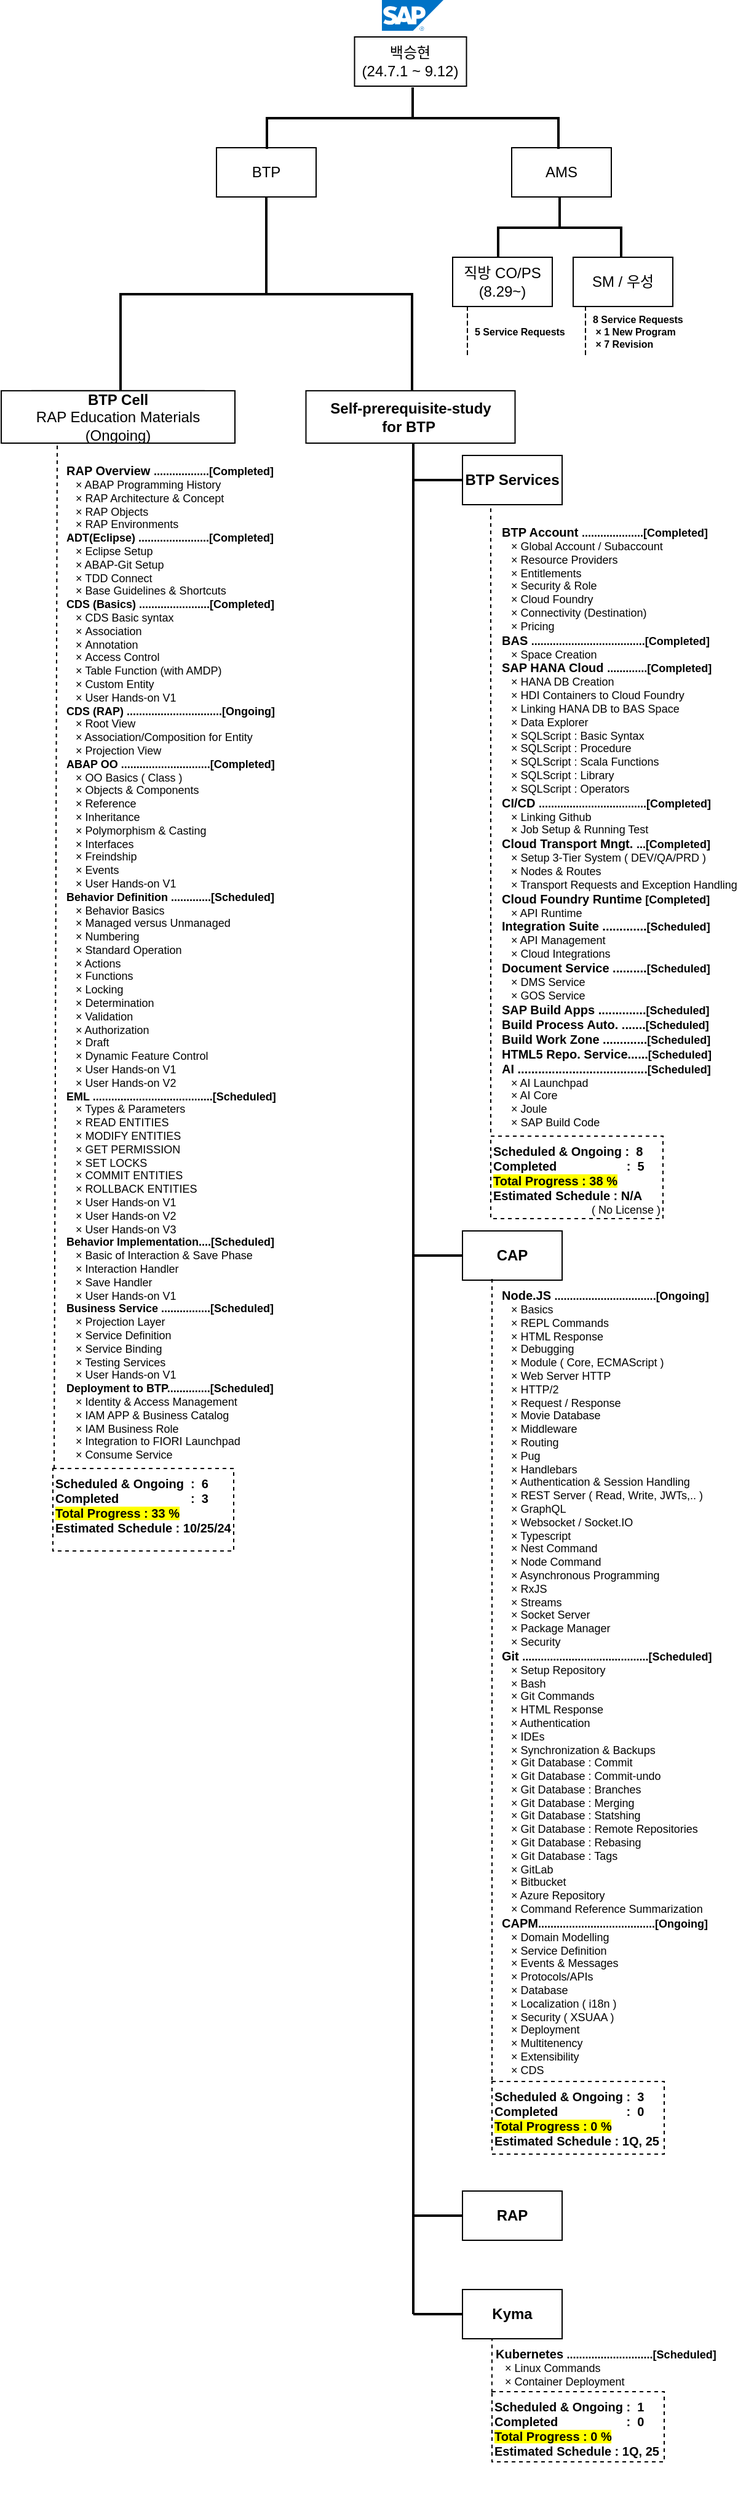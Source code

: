 <mxfile version="24.7.13">
  <diagram name="페이지-1" id="6aw2M1E4y64dNc1100PF">
    <mxGraphModel dx="1195" dy="643" grid="1" gridSize="10" guides="1" tooltips="1" connect="1" arrows="1" fold="1" page="1" pageScale="1" pageWidth="827" pageHeight="1169" math="0" shadow="0">
      <root>
        <mxCell id="0" />
        <mxCell id="1" parent="0" />
        <mxCell id="C9ntUFuA4X-yzAEyJdpu-21" value="백승현&lt;br&gt;(24.7.1 ~ 9.12)" style="html=1;whiteSpace=wrap;" parent="1" vertex="1">
          <mxGeometry x="352.25" y="90" width="91" height="40" as="geometry" />
        </mxCell>
        <mxCell id="C9ntUFuA4X-yzAEyJdpu-23" value="AMS" style="html=1;whiteSpace=wrap;" parent="1" vertex="1">
          <mxGeometry x="480" y="180" width="81" height="40" as="geometry" />
        </mxCell>
        <mxCell id="C9ntUFuA4X-yzAEyJdpu-24" value="BTP" style="html=1;whiteSpace=wrap;" parent="1" vertex="1">
          <mxGeometry x="240" y="180" width="81" height="40" as="geometry" />
        </mxCell>
        <mxCell id="C9ntUFuA4X-yzAEyJdpu-25" value="" style="strokeWidth=2;html=1;shape=mxgraph.flowchart.annotation_2;align=left;labelPosition=right;pointerEvents=1;rotation=90;" parent="1" vertex="1">
          <mxGeometry x="374.5" y="37.5" width="50" height="237" as="geometry" />
        </mxCell>
        <mxCell id="C9ntUFuA4X-yzAEyJdpu-28" value="" style="strokeWidth=2;html=1;shape=mxgraph.flowchart.annotation_2;align=left;labelPosition=right;pointerEvents=1;rotation=90;" parent="1" vertex="1">
          <mxGeometry x="494" y="195" width="50" height="100" as="geometry" />
        </mxCell>
        <mxCell id="C9ntUFuA4X-yzAEyJdpu-29" value="직방 CO/PS&lt;br&gt;(8.29~)" style="html=1;whiteSpace=wrap;" parent="1" vertex="1">
          <mxGeometry x="432" y="269" width="81" height="40" as="geometry" />
        </mxCell>
        <mxCell id="C9ntUFuA4X-yzAEyJdpu-30" value="SM / 우성" style="html=1;whiteSpace=wrap;" parent="1" vertex="1">
          <mxGeometry x="530" y="269" width="81" height="40" as="geometry" />
        </mxCell>
        <mxCell id="C9ntUFuA4X-yzAEyJdpu-40" value="" style="strokeWidth=2;html=1;shape=mxgraph.flowchart.annotation_2;align=left;labelPosition=right;pointerEvents=1;rotation=90;points=[[0,0.5,0,0,0],[0.5,0,0,0,0],[0.5,0.5,0,0,0],[0.5,1,0,0,0],[1,0,0,0,0],[1,1,0,0,0]];" parent="1" vertex="1">
          <mxGeometry x="201.44" y="180.44" width="158.12" height="237" as="geometry" />
        </mxCell>
        <mxCell id="C9ntUFuA4X-yzAEyJdpu-41" value="&lt;b&gt;BTP Cell&lt;/b&gt;&lt;br&gt;RAP Education Materials" style="html=1;whiteSpace=wrap;" parent="1" vertex="1">
          <mxGeometry x="90" y="377.44" width="140" height="40" as="geometry" />
        </mxCell>
        <mxCell id="C9ntUFuA4X-yzAEyJdpu-44" value="5 Service Requests" style="shape=partialRectangle;fillColor=none;align=left;verticalAlign=middle;strokeColor=none;spacingLeft=34;rotatable=0;points=[[0,0.5],[1,0.5]];portConstraint=eastwest;dropTarget=0;fontSize=8;fontStyle=1" parent="1" vertex="1">
          <mxGeometry x="414" y="309" width="90" height="41" as="geometry" />
        </mxCell>
        <mxCell id="C9ntUFuA4X-yzAEyJdpu-45" value="" style="shape=partialRectangle;top=0;left=0;bottom=0;fillColor=none;stokeWidth=1;dashed=1;align=left;verticalAlign=middle;spacingLeft=4;spacingRight=4;overflow=hidden;rotatable=0;points=[];portConstraint=eastwest;part=1;" parent="C9ntUFuA4X-yzAEyJdpu-44" vertex="1" connectable="0">
          <mxGeometry width="30" height="41" as="geometry" />
        </mxCell>
        <mxCell id="C9ntUFuA4X-yzAEyJdpu-46" value="8 Service Requests &#xa; × 1 New Program&#xa; × 7 Revision" style="shape=partialRectangle;fillColor=none;align=left;verticalAlign=middle;strokeColor=none;spacingLeft=34;rotatable=0;points=[[0,0.5],[1,0.5]];portConstraint=eastwest;dropTarget=0;fontSize=8;fontStyle=1" parent="1" vertex="1">
          <mxGeometry x="510" y="309" width="90" height="41" as="geometry" />
        </mxCell>
        <mxCell id="C9ntUFuA4X-yzAEyJdpu-47" value="" style="shape=partialRectangle;top=0;left=0;bottom=0;fillColor=none;stokeWidth=1;dashed=1;align=left;verticalAlign=middle;spacingLeft=4;spacingRight=4;overflow=hidden;rotatable=0;points=[];portConstraint=eastwest;part=1;" parent="C9ntUFuA4X-yzAEyJdpu-46" vertex="1" connectable="0">
          <mxGeometry width="30" height="41" as="geometry" />
        </mxCell>
        <mxCell id="C9ntUFuA4X-yzAEyJdpu-54" value="" style="endArrow=none;dashed=1;html=1;strokeWidth=1;rounded=0;entryX=0.352;entryY=0.096;entryDx=0;entryDy=0;entryPerimeter=0;" parent="1" edge="1">
          <mxGeometry width="50" height="50" relative="1" as="geometry">
            <mxPoint x="108" y="1253.013" as="sourcePoint" />
            <mxPoint x="110.65" y="380.0" as="targetPoint" />
          </mxGeometry>
        </mxCell>
        <mxCell id="C9ntUFuA4X-yzAEyJdpu-55" value="&lt;span style=&quot;font-size: 10px; text-wrap: nowrap;&quot;&gt;&lt;b&gt;RAP Overview&amp;nbsp;&lt;/b&gt;&lt;/span&gt;&lt;span style=&quot;text-wrap: nowrap; background-color: initial;&quot;&gt;&lt;b&gt;..................[Completed&lt;/b&gt;&lt;/span&gt;&lt;span style=&quot;text-wrap: nowrap; background-color: initial;&quot;&gt;&lt;b&gt;]&lt;/b&gt;&lt;/span&gt;&lt;span style=&quot;font-size: 9px; text-wrap: nowrap;&quot;&gt;&lt;b&gt;&amp;nbsp;&lt;/b&gt; &amp;nbsp;&lt;br&gt;&amp;nbsp; &amp;nbsp;× ABAP Programming History&lt;/span&gt;&lt;br style=&quot;padding: 0px; margin: 0px; font-size: 9px; text-wrap: nowrap;&quot;&gt;&lt;span style=&quot;font-size: 9px; text-wrap: nowrap;&quot;&gt;&amp;nbsp; &amp;nbsp;× RAP Architecture &amp;amp; Concept&lt;br&gt;&lt;/span&gt;&lt;div&gt;&lt;span style=&quot;text-wrap: nowrap; background-color: initial;&quot;&gt;&amp;nbsp; &amp;nbsp;×&lt;/span&gt;&lt;span style=&quot;text-wrap: nowrap; background-color: initial;&quot;&gt;&amp;nbsp;RAP Objects&lt;/span&gt;&lt;span style=&quot;font-size: 9px; text-wrap: nowrap;&quot;&gt;&amp;nbsp;&lt;br&gt;&lt;/span&gt;&lt;span style=&quot;text-wrap: nowrap;&quot;&gt;&amp;nbsp; &amp;nbsp;× RAP Environments&lt;/span&gt;&lt;span style=&quot;font-size: 9px; text-wrap: nowrap;&quot;&gt;&amp;nbsp;&lt;br&gt;&lt;b&gt;ADT(Eclipse)&amp;nbsp;&lt;/b&gt;&lt;/span&gt;&lt;span style=&quot;text-wrap: nowrap; background-color: initial;&quot;&gt;&lt;b&gt;.......................[Completed&lt;/b&gt;&lt;/span&gt;&lt;span style=&quot;text-wrap: nowrap; background-color: initial;&quot;&gt;&lt;b&gt;]&lt;/b&gt;&lt;/span&gt;&lt;span style=&quot;font-size: 9px; text-wrap: nowrap;&quot;&gt;&lt;br&gt;&lt;/span&gt;&lt;span style=&quot;text-wrap: nowrap; background-color: initial;&quot;&gt;&amp;nbsp; &amp;nbsp;×&lt;/span&gt;&lt;span style=&quot;text-wrap: nowrap; background-color: initial;&quot;&gt;&amp;nbsp;Eclipse Setup&lt;/span&gt;&lt;span style=&quot;text-wrap: nowrap;&quot;&gt;&lt;br&gt;&lt;/span&gt;&lt;span style=&quot;text-wrap: nowrap;&quot;&gt;&amp;nbsp; &amp;nbsp;× ABAP-Git Setup&lt;br&gt;&lt;/span&gt;&lt;span style=&quot;text-wrap: nowrap; background-color: initial;&quot;&gt;&amp;nbsp; &amp;nbsp;×&lt;/span&gt;&lt;span style=&quot;text-wrap: nowrap; background-color: initial;&quot;&gt;&amp;nbsp;TDD Connect&lt;br&gt;&lt;/span&gt;&lt;span style=&quot;text-wrap: nowrap; background-color: initial;&quot;&gt;&amp;nbsp; &amp;nbsp;×&lt;/span&gt;&lt;span style=&quot;text-wrap: nowrap; background-color: initial;&quot;&gt;&amp;nbsp;Base Guidelines &amp;amp; Shortcuts&lt;/span&gt;&lt;span style=&quot;font-size: 9px; text-wrap: nowrap;&quot;&gt;&lt;br&gt;&lt;/span&gt;&lt;/div&gt;&lt;div&gt;&lt;span style=&quot;text-wrap: nowrap;&quot;&gt;&lt;b&gt;CDS (Basics)&amp;nbsp;&lt;/b&gt;&lt;/span&gt;&lt;span style=&quot;background-color: initial; text-wrap: nowrap;&quot;&gt;&lt;b&gt;.......................[Completed&lt;/b&gt;&lt;/span&gt;&lt;span style=&quot;background-color: initial; text-wrap: nowrap;&quot;&gt;&lt;b&gt;]&lt;/b&gt;&lt;/span&gt;&lt;span style=&quot;text-wrap: nowrap; background-color: initial;&quot;&gt;&lt;br&gt;&lt;/span&gt;&lt;/div&gt;&lt;div&gt;&lt;span style=&quot;text-wrap: nowrap; background-color: initial;&quot;&gt;&amp;nbsp; &amp;nbsp;×&amp;nbsp;&lt;/span&gt;&lt;span style=&quot;background-color: initial; text-wrap: nowrap;&quot;&gt;CDS Basic syntax&lt;/span&gt;&lt;/div&gt;&lt;div&gt;&lt;span style=&quot;text-wrap: nowrap; background-color: initial;&quot;&gt;&amp;nbsp; &amp;nbsp;×&lt;/span&gt;&lt;span style=&quot;text-wrap: nowrap; background-color: initial;&quot;&gt;&amp;nbsp;Association&lt;/span&gt;&lt;span style=&quot;text-wrap: nowrap; background-color: initial;&quot;&gt;&lt;br&gt;&lt;/span&gt;&lt;/div&gt;&lt;div&gt;&lt;span style=&quot;text-wrap: nowrap; background-color: initial;&quot;&gt;&amp;nbsp; &amp;nbsp;×&lt;/span&gt;&lt;span style=&quot;text-wrap: nowrap; background-color: initial;&quot;&gt;&amp;nbsp;Annotation&lt;/span&gt;&lt;span style=&quot;text-wrap: nowrap; background-color: initial;&quot;&gt;&lt;br&gt;&lt;/span&gt;&lt;/div&gt;&lt;div&gt;&lt;span style=&quot;text-wrap: nowrap; background-color: initial;&quot;&gt;&amp;nbsp; &amp;nbsp;×&lt;/span&gt;&lt;span style=&quot;text-wrap: nowrap; background-color: initial;&quot;&gt;&amp;nbsp;Access Control&lt;/span&gt;&lt;span style=&quot;text-wrap: nowrap; background-color: initial;&quot;&gt;&lt;br&gt;&lt;/span&gt;&lt;/div&gt;&lt;div&gt;&lt;span style=&quot;text-wrap: nowrap; background-color: initial;&quot;&gt;&amp;nbsp; &amp;nbsp;×&lt;/span&gt;&lt;span style=&quot;text-wrap: nowrap; background-color: initial;&quot;&gt;&amp;nbsp;Table Function (with AMDP)&lt;/span&gt;&lt;span style=&quot;text-wrap: nowrap; background-color: initial;&quot;&gt;&lt;br&gt;&lt;/span&gt;&lt;/div&gt;&lt;div&gt;&lt;span style=&quot;text-wrap: nowrap; background-color: initial;&quot;&gt;&amp;nbsp; &amp;nbsp;×&lt;/span&gt;&lt;span style=&quot;text-wrap: nowrap; background-color: initial;&quot;&gt;&amp;nbsp;Custom Entity&lt;/span&gt;&lt;span style=&quot;text-wrap: nowrap; background-color: initial;&quot;&gt;&lt;br&gt;&lt;/span&gt;&lt;/div&gt;&lt;div&gt;&lt;span style=&quot;text-wrap: nowrap;&quot;&gt;&amp;nbsp; &amp;nbsp;× User Hands-on V1&lt;/span&gt;&lt;span style=&quot;text-wrap: nowrap; background-color: initial;&quot;&gt;&lt;br&gt;&lt;/span&gt;&lt;/div&gt;&lt;div&gt;&lt;span style=&quot;text-wrap: nowrap;&quot;&gt;&lt;b&gt;CDS (RAP)&amp;nbsp;&lt;/b&gt;&lt;/span&gt;&lt;span style=&quot;background-color: initial; text-wrap: nowrap;&quot;&gt;&lt;b&gt;...............................[Ongoing&lt;/b&gt;&lt;/span&gt;&lt;span style=&quot;background-color: initial; text-wrap: nowrap;&quot;&gt;&lt;b&gt;]&lt;/b&gt;&lt;/span&gt;&lt;span style=&quot;text-wrap: nowrap; background-color: initial;&quot;&gt;&lt;br&gt;&lt;/span&gt;&lt;/div&gt;&lt;div&gt;&lt;span style=&quot;text-wrap: nowrap;&quot;&gt;&amp;nbsp; &amp;nbsp;× Root View&lt;/span&gt;&lt;span style=&quot;text-wrap: nowrap;&quot;&gt;&lt;br&gt;&lt;/span&gt;&lt;/div&gt;&lt;div&gt;&lt;span style=&quot;text-wrap: nowrap;&quot;&gt;&amp;nbsp; &amp;nbsp;× Association/Composition for Entity&lt;/span&gt;&lt;span style=&quot;text-wrap: nowrap;&quot;&gt;&lt;br&gt;&lt;/span&gt;&lt;/div&gt;&lt;div&gt;&lt;span style=&quot;text-wrap: nowrap;&quot;&gt;&amp;nbsp; &amp;nbsp;× Projection View&lt;/span&gt;&lt;/div&gt;&lt;div&gt;&lt;span style=&quot;text-wrap: nowrap;&quot;&gt;&lt;b&gt;ABAP OO&amp;nbsp;&lt;/b&gt;&lt;/span&gt;&lt;span style=&quot;background-color: initial; text-wrap: nowrap;&quot;&gt;&lt;b&gt;.............................[Completed&lt;/b&gt;&lt;/span&gt;&lt;span style=&quot;background-color: initial; text-wrap: nowrap;&quot;&gt;&lt;b&gt;]&lt;/b&gt;&lt;/span&gt;&lt;/div&gt;&lt;div&gt;&lt;span style=&quot;text-wrap: nowrap;&quot;&gt;&amp;nbsp; &amp;nbsp;× OO Basics ( Class )&lt;/span&gt;&lt;/div&gt;&lt;div&gt;&lt;span style=&quot;text-wrap: nowrap;&quot;&gt;&amp;nbsp; &amp;nbsp;× Objects &amp;amp; Components&lt;/span&gt;&lt;span style=&quot;text-wrap: nowrap;&quot;&gt;&lt;br&gt;&lt;/span&gt;&lt;/div&gt;&lt;div&gt;&lt;span style=&quot;text-wrap: nowrap;&quot;&gt;&amp;nbsp; &amp;nbsp;× Reference&lt;/span&gt;&lt;span style=&quot;text-wrap: nowrap;&quot;&gt;&lt;br&gt;&lt;/span&gt;&lt;/div&gt;&lt;div&gt;&lt;span style=&quot;text-wrap: nowrap;&quot;&gt;&amp;nbsp; &amp;nbsp;× Inheritance&lt;/span&gt;&lt;span style=&quot;text-wrap: nowrap;&quot;&gt;&lt;br&gt;&lt;/span&gt;&lt;/div&gt;&lt;div&gt;&lt;span style=&quot;text-wrap: nowrap;&quot;&gt;&amp;nbsp; &amp;nbsp;× Polymorphism &amp;amp; Casting&lt;/span&gt;&lt;span style=&quot;text-wrap: nowrap;&quot;&gt;&lt;br&gt;&lt;/span&gt;&lt;/div&gt;&lt;div&gt;&lt;span style=&quot;text-wrap: nowrap;&quot;&gt;&amp;nbsp; &amp;nbsp;× Interfaces&lt;/span&gt;&lt;span style=&quot;text-wrap: nowrap;&quot;&gt;&lt;br&gt;&lt;/span&gt;&lt;/div&gt;&lt;div&gt;&lt;span style=&quot;text-wrap: nowrap;&quot;&gt;&amp;nbsp; &amp;nbsp;× Freindship&lt;/span&gt;&lt;span style=&quot;text-wrap: nowrap;&quot;&gt;&lt;br&gt;&lt;/span&gt;&lt;/div&gt;&lt;div&gt;&lt;span style=&quot;text-wrap: nowrap;&quot;&gt;&amp;nbsp; &amp;nbsp;× Events&lt;/span&gt;&lt;/div&gt;&lt;div&gt;&lt;span style=&quot;text-wrap: nowrap;&quot;&gt;&amp;nbsp; &amp;nbsp;× User Hands-on V1&lt;/span&gt;&lt;span style=&quot;text-wrap: nowrap;&quot;&gt;&lt;br&gt;&lt;/span&gt;&lt;/div&gt;&lt;div&gt;&lt;span style=&quot;text-wrap: nowrap;&quot;&gt;&lt;b&gt;Behavior Definition .............[&lt;/b&gt;&lt;/span&gt;&lt;b style=&quot;text-wrap: nowrap;&quot;&gt;Scheduled&lt;/b&gt;&lt;span style=&quot;text-wrap: nowrap;&quot;&gt;&lt;b&gt;]&lt;/b&gt;&lt;/span&gt;&lt;/div&gt;&lt;div&gt;&lt;span style=&quot;text-wrap: nowrap;&quot;&gt;&amp;nbsp; &amp;nbsp;× Behavior Basics&amp;nbsp;&lt;/span&gt;&lt;span style=&quot;text-wrap: nowrap;&quot;&gt;&lt;br&gt;&lt;/span&gt;&lt;/div&gt;&lt;div&gt;&lt;span style=&quot;text-wrap: nowrap;&quot;&gt;&amp;nbsp; &amp;nbsp;× Managed versus Unmanaged&lt;/span&gt;&lt;span style=&quot;text-wrap: nowrap;&quot;&gt;&lt;br&gt;&lt;/span&gt;&lt;/div&gt;&lt;div&gt;&lt;span style=&quot;text-wrap: nowrap;&quot;&gt;&amp;nbsp; &amp;nbsp;× Numbering&lt;/span&gt;&lt;/div&gt;&lt;div&gt;&lt;span style=&quot;text-wrap: nowrap;&quot;&gt;&amp;nbsp; &amp;nbsp;× Standard Operation&lt;/span&gt;&lt;span style=&quot;text-wrap: nowrap;&quot;&gt;&lt;br&gt;&lt;/span&gt;&lt;/div&gt;&lt;div&gt;&lt;span style=&quot;text-wrap: nowrap;&quot;&gt;&amp;nbsp; &amp;nbsp;× Actions&lt;/span&gt;&lt;span style=&quot;text-wrap: nowrap;&quot;&gt;&lt;br&gt;&lt;/span&gt;&lt;/div&gt;&lt;div&gt;&lt;span style=&quot;text-wrap: nowrap;&quot;&gt;&amp;nbsp; &amp;nbsp;× Functions&lt;/span&gt;&lt;span style=&quot;text-wrap: nowrap;&quot;&gt;&lt;br&gt;&lt;/span&gt;&lt;/div&gt;&lt;div&gt;&lt;span style=&quot;text-wrap: nowrap;&quot;&gt;&amp;nbsp; &amp;nbsp;× Locking&lt;/span&gt;&lt;span style=&quot;text-wrap: nowrap;&quot;&gt;&lt;br&gt;&lt;/span&gt;&lt;/div&gt;&lt;div&gt;&lt;span style=&quot;text-wrap: nowrap;&quot;&gt;&amp;nbsp; &amp;nbsp;× Determination&lt;/span&gt;&lt;span style=&quot;text-wrap: nowrap;&quot;&gt;&lt;br&gt;&lt;/span&gt;&lt;/div&gt;&lt;div&gt;&lt;span style=&quot;text-wrap: nowrap;&quot;&gt;&amp;nbsp; &amp;nbsp;× Validation&lt;/span&gt;&lt;span style=&quot;text-wrap: nowrap;&quot;&gt;&lt;br&gt;&lt;/span&gt;&lt;/div&gt;&lt;div&gt;&lt;span style=&quot;text-wrap: nowrap;&quot;&gt;&amp;nbsp; &amp;nbsp;× Authorization&lt;/span&gt;&lt;span style=&quot;text-wrap: nowrap;&quot;&gt;&lt;br&gt;&lt;/span&gt;&lt;/div&gt;&lt;div&gt;&lt;span style=&quot;text-wrap: nowrap;&quot;&gt;&amp;nbsp; &amp;nbsp;× Draft&lt;/span&gt;&lt;span style=&quot;text-wrap: nowrap;&quot;&gt;&lt;br&gt;&lt;/span&gt;&lt;/div&gt;&lt;div&gt;&lt;span style=&quot;text-wrap: nowrap;&quot;&gt;&amp;nbsp; &amp;nbsp;× Dynamic Feature Control&lt;/span&gt;&lt;span style=&quot;text-wrap: nowrap;&quot;&gt;&lt;br&gt;&lt;/span&gt;&lt;/div&gt;&lt;div&gt;&lt;span style=&quot;text-wrap: nowrap;&quot;&gt;&amp;nbsp; &amp;nbsp;× User Hands-on V1&lt;/span&gt;&lt;span style=&quot;text-wrap: nowrap;&quot;&gt;&lt;br&gt;&lt;/span&gt;&lt;/div&gt;&lt;div&gt;&lt;span style=&quot;text-wrap: nowrap;&quot;&gt;&amp;nbsp; &amp;nbsp;× User Hands-on V2&lt;/span&gt;&lt;span style=&quot;text-wrap: nowrap;&quot;&gt;&lt;br&gt;&lt;/span&gt;&lt;/div&gt;&lt;div&gt;&lt;b style=&quot;text-wrap: nowrap;&quot;&gt;EML .......................................[Scheduled]&lt;/b&gt;&lt;span style=&quot;text-wrap: nowrap;&quot;&gt;&lt;br&gt;&lt;/span&gt;&lt;/div&gt;&lt;div&gt;&lt;span style=&quot;text-wrap: nowrap;&quot;&gt;&amp;nbsp; &amp;nbsp;× Types &amp;amp; Parameters&lt;/span&gt;&lt;span style=&quot;text-wrap: nowrap;&quot;&gt;&lt;br&gt;&lt;/span&gt;&lt;/div&gt;&lt;div&gt;&lt;span style=&quot;text-wrap: nowrap;&quot;&gt;&amp;nbsp; &amp;nbsp;× READ ENTITIES&lt;/span&gt;&lt;span style=&quot;text-wrap: nowrap;&quot;&gt;&lt;br&gt;&lt;/span&gt;&lt;/div&gt;&lt;div&gt;&lt;span style=&quot;text-wrap: nowrap;&quot;&gt;&amp;nbsp; &amp;nbsp;× MODIFY ENTITIES&lt;/span&gt;&lt;span style=&quot;text-wrap: nowrap;&quot;&gt;&lt;br&gt;&lt;/span&gt;&lt;/div&gt;&lt;div&gt;&lt;span style=&quot;text-wrap: nowrap;&quot;&gt;&amp;nbsp; &amp;nbsp;× GET PERMISSION&amp;nbsp;&lt;/span&gt;&lt;span style=&quot;text-wrap: nowrap;&quot;&gt;&lt;br&gt;&lt;/span&gt;&lt;/div&gt;&lt;div&gt;&lt;span style=&quot;text-wrap: nowrap;&quot;&gt;&amp;nbsp; &amp;nbsp;× SET LOCKS&amp;nbsp;&lt;/span&gt;&lt;span style=&quot;text-wrap: nowrap;&quot;&gt;&lt;br&gt;&lt;/span&gt;&lt;/div&gt;&lt;div&gt;&lt;span style=&quot;text-wrap: nowrap;&quot;&gt;&amp;nbsp; &amp;nbsp;× COMMIT ENTITIES&lt;/span&gt;&lt;span style=&quot;text-wrap: nowrap;&quot;&gt;&lt;br&gt;&lt;/span&gt;&lt;/div&gt;&lt;div&gt;&lt;span style=&quot;text-wrap: nowrap;&quot;&gt;&amp;nbsp; &amp;nbsp;× ROLLBACK ENTITIES&lt;/span&gt;&lt;span style=&quot;text-wrap: nowrap;&quot;&gt;&lt;br&gt;&lt;/span&gt;&lt;/div&gt;&lt;div&gt;&lt;span style=&quot;text-wrap: nowrap;&quot;&gt;&amp;nbsp; &amp;nbsp;× User Hands-on V1&lt;/span&gt;&lt;span style=&quot;text-wrap: nowrap;&quot;&gt;&lt;br&gt;&lt;/span&gt;&lt;/div&gt;&lt;div&gt;&lt;span style=&quot;text-wrap: nowrap;&quot;&gt;&amp;nbsp; &amp;nbsp;× User Hands-on V2&lt;/span&gt;&lt;/div&gt;&lt;div&gt;&lt;span style=&quot;text-wrap: nowrap; background-color: initial;&quot;&gt;&amp;nbsp; &amp;nbsp;× User Hands-on V3&lt;/span&gt;&lt;/div&gt;&lt;div&gt;&lt;div&gt;&lt;b style=&quot;text-wrap: nowrap;&quot;&gt;Behavior Implementation....[Scheduled]&lt;/b&gt;&lt;span style=&quot;text-wrap: nowrap;&quot;&gt;&lt;br&gt;&lt;/span&gt;&lt;/div&gt;&lt;div&gt;&lt;span style=&quot;text-wrap: nowrap;&quot;&gt;&amp;nbsp; &amp;nbsp;× Basic of Interaction &amp;amp; Save Phase&amp;nbsp;&lt;/span&gt;&lt;/div&gt;&lt;/div&gt;&lt;div&gt;&lt;span style=&quot;text-wrap: nowrap;&quot;&gt;&amp;nbsp; &amp;nbsp;× Interaction Handler&amp;nbsp;&lt;/span&gt;&lt;span style=&quot;text-wrap: nowrap;&quot;&gt;&lt;br&gt;&lt;/span&gt;&lt;/div&gt;&lt;div&gt;&lt;span style=&quot;text-wrap: nowrap;&quot;&gt;&amp;nbsp; &amp;nbsp;× Save Handler&lt;/span&gt;&lt;span style=&quot;text-wrap: nowrap;&quot;&gt;&lt;br&gt;&lt;/span&gt;&lt;/div&gt;&lt;div&gt;&lt;span style=&quot;text-wrap: nowrap;&quot;&gt;&amp;nbsp; &amp;nbsp;× User Hands-on V1&lt;/span&gt;&lt;span style=&quot;text-wrap: nowrap;&quot;&gt;&lt;br&gt;&lt;/span&gt;&lt;/div&gt;&lt;div&gt;&lt;div&gt;&lt;div&gt;&lt;b style=&quot;text-wrap: nowrap;&quot;&gt;Business Service ................[Scheduled]&lt;/b&gt;&lt;span style=&quot;text-wrap: nowrap;&quot;&gt;&lt;br&gt;&lt;/span&gt;&lt;/div&gt;&lt;div&gt;&lt;span style=&quot;text-wrap: nowrap;&quot;&gt;&amp;nbsp; &amp;nbsp;× Projection Layer&amp;nbsp;&lt;/span&gt;&lt;/div&gt;&lt;/div&gt;&lt;/div&gt;&lt;div&gt;&lt;span style=&quot;text-wrap: nowrap;&quot;&gt;&amp;nbsp; &amp;nbsp;× Service Definition&lt;/span&gt;&lt;span style=&quot;text-wrap: nowrap;&quot;&gt;&lt;br&gt;&lt;/span&gt;&lt;/div&gt;&lt;div&gt;&lt;span style=&quot;text-wrap: nowrap;&quot;&gt;&amp;nbsp; &amp;nbsp;× Service Binding&lt;/span&gt;&lt;span style=&quot;text-wrap: nowrap;&quot;&gt;&lt;br&gt;&lt;/span&gt;&lt;/div&gt;&lt;div&gt;&lt;span style=&quot;text-wrap: nowrap;&quot;&gt;&amp;nbsp; &amp;nbsp;× Testing Services&lt;/span&gt;&lt;br&gt;&lt;/div&gt;&lt;div&gt;&lt;span style=&quot;text-wrap: nowrap;&quot;&gt;&amp;nbsp; &amp;nbsp;× User Hands-on V1&lt;/span&gt;&lt;span style=&quot;text-wrap: nowrap;&quot;&gt;&lt;br&gt;&lt;/span&gt;&lt;/div&gt;&lt;div&gt;&lt;b style=&quot;text-wrap: nowrap;&quot;&gt;Deployment to BTP..............[Scheduled]&lt;/b&gt;&lt;span style=&quot;text-wrap: nowrap;&quot;&gt;&lt;br&gt;&lt;/span&gt;&lt;/div&gt;&lt;div&gt;&lt;span style=&quot;text-wrap: nowrap;&quot;&gt;&amp;nbsp;&amp;nbsp;&lt;/span&gt;&lt;span style=&quot;text-wrap: nowrap; background-color: initial;&quot;&gt;&amp;nbsp;× Identity &amp;amp; Access Management&lt;/span&gt;&lt;span style=&quot;text-wrap: nowrap;&quot;&gt;&lt;br&gt;&lt;/span&gt;&lt;/div&gt;&lt;div&gt;&lt;span style=&quot;text-wrap: nowrap;&quot;&gt;&amp;nbsp; &amp;nbsp;× IAM APP &amp;amp; Business Catalog&lt;/span&gt;&lt;span style=&quot;text-wrap: nowrap;&quot;&gt;&lt;br&gt;&lt;/span&gt;&lt;/div&gt;&lt;div&gt;&lt;span style=&quot;text-wrap: nowrap;&quot;&gt;&amp;nbsp; &amp;nbsp;× IAM Business Role&lt;/span&gt;&lt;span style=&quot;text-wrap: nowrap;&quot;&gt;&lt;br&gt;&lt;/span&gt;&lt;/div&gt;&lt;div&gt;&lt;span style=&quot;text-wrap: nowrap;&quot;&gt;&amp;nbsp; &amp;nbsp;× Integration to FIORI Launchpad&lt;/span&gt;&lt;/div&gt;&lt;div&gt;&lt;span style=&quot;text-wrap: nowrap;&quot;&gt;&amp;nbsp; &amp;nbsp;× Consume Service&lt;/span&gt;&lt;span style=&quot;text-wrap: nowrap;&quot;&gt;&lt;br&gt;&lt;/span&gt;&lt;/div&gt;" style="text;html=1;align=left;verticalAlign=top;whiteSpace=wrap;rounded=0;fontSize=9;" parent="1" vertex="1">
          <mxGeometry x="115.97" y="430" width="170" height="820" as="geometry" />
        </mxCell>
        <mxCell id="C9ntUFuA4X-yzAEyJdpu-59" value="&lt;b&gt;BTP Cell&lt;/b&gt;&lt;br&gt;RAP Education Materials (Ongoing)" style="html=1;whiteSpace=wrap;" parent="1" vertex="1">
          <mxGeometry x="65" y="377.44" width="190" height="42.56" as="geometry" />
        </mxCell>
        <mxCell id="C9ntUFuA4X-yzAEyJdpu-42" value="&lt;b&gt;Self-prerequisite-study &lt;br&gt;for BTP&amp;nbsp;&lt;/b&gt;" style="html=1;whiteSpace=wrap;" parent="1" vertex="1">
          <mxGeometry x="312.75" y="377.44" width="170" height="42.56" as="geometry" />
        </mxCell>
        <mxCell id="N-IlC6iHk4Ezfcukmt0L-5" value="" style="endArrow=none;html=1;rounded=0;fontSize=16;strokeWidth=2;" edge="1" parent="1">
          <mxGeometry width="50" height="50" relative="1" as="geometry">
            <mxPoint x="400" y="1940" as="sourcePoint" />
            <mxPoint x="400" y="420" as="targetPoint" />
          </mxGeometry>
        </mxCell>
        <mxCell id="N-IlC6iHk4Ezfcukmt0L-7" value="" style="endArrow=none;html=1;rounded=0;fontSize=16;strokeWidth=2;" edge="1" parent="1">
          <mxGeometry width="50" height="50" relative="1" as="geometry">
            <mxPoint x="400" y="450" as="sourcePoint" />
            <mxPoint x="440" y="450" as="targetPoint" />
          </mxGeometry>
        </mxCell>
        <mxCell id="N-IlC6iHk4Ezfcukmt0L-10" value="&lt;b&gt;BTP Services&lt;/b&gt;" style="html=1;whiteSpace=wrap;" vertex="1" parent="1">
          <mxGeometry x="440" y="430" width="81" height="40" as="geometry" />
        </mxCell>
        <mxCell id="N-IlC6iHk4Ezfcukmt0L-13" value="" style="endArrow=none;dashed=1;html=1;strokeWidth=1;rounded=0;" edge="1" parent="1">
          <mxGeometry width="50" height="50" relative="1" as="geometry">
            <mxPoint x="463" y="980" as="sourcePoint" />
            <mxPoint x="463" y="470" as="targetPoint" />
          </mxGeometry>
        </mxCell>
        <mxCell id="N-IlC6iHk4Ezfcukmt0L-16" value="" style="endArrow=none;html=1;rounded=0;fontSize=16;strokeWidth=2;" edge="1" parent="1">
          <mxGeometry width="50" height="50" relative="1" as="geometry">
            <mxPoint x="400" y="1080" as="sourcePoint" />
            <mxPoint x="440" y="1080" as="targetPoint" />
          </mxGeometry>
        </mxCell>
        <mxCell id="N-IlC6iHk4Ezfcukmt0L-17" value="&lt;b&gt;CAP&lt;/b&gt;" style="html=1;whiteSpace=wrap;" vertex="1" parent="1">
          <mxGeometry x="440" y="1060" width="81" height="40" as="geometry" />
        </mxCell>
        <mxCell id="N-IlC6iHk4Ezfcukmt0L-18" value="&lt;span style=&quot;font-size: 10px; text-wrap: nowrap;&quot;&gt;&lt;b&gt;BTP Account&amp;nbsp;&lt;/b&gt;&lt;/span&gt;&lt;span style=&quot;text-wrap: nowrap; background-color: initial;&quot;&gt;&lt;b&gt;....................[Completed&lt;/b&gt;&lt;/span&gt;&lt;span style=&quot;text-wrap: nowrap; background-color: initial;&quot;&gt;&lt;b&gt;]&lt;/b&gt;&lt;/span&gt;&lt;span style=&quot;font-size: 9px; text-wrap: nowrap;&quot;&gt;&lt;b&gt;&amp;nbsp;&lt;/b&gt; &amp;nbsp;&lt;br&gt;&amp;nbsp; &amp;nbsp;× Global Account / Subaccount&lt;/span&gt;&lt;div&gt;&lt;span style=&quot;text-wrap: nowrap;&quot;&gt;&amp;nbsp; &amp;nbsp;× Resource Providers&lt;/span&gt;&lt;/div&gt;&lt;div&gt;&lt;span style=&quot;text-wrap: nowrap;&quot;&gt;&amp;nbsp; &amp;nbsp;× Entitlements&lt;/span&gt;&lt;span style=&quot;text-wrap: nowrap;&quot;&gt;&lt;br&gt;&lt;/span&gt;&lt;/div&gt;&lt;div&gt;&lt;span style=&quot;text-wrap: nowrap;&quot;&gt;&amp;nbsp; &amp;nbsp;× Security &amp;amp; Role&lt;/span&gt;&lt;span style=&quot;text-wrap: nowrap;&quot;&gt;&lt;br&gt;&lt;/span&gt;&lt;/div&gt;&lt;div&gt;&lt;span style=&quot;text-wrap: nowrap;&quot;&gt;&amp;nbsp; &amp;nbsp;× Cloud Foundry&amp;nbsp;&lt;/span&gt;&lt;span style=&quot;text-wrap: nowrap;&quot;&gt;&lt;br&gt;&lt;/span&gt;&lt;/div&gt;&lt;div&gt;&lt;span style=&quot;text-wrap: nowrap;&quot;&gt;&amp;nbsp; &amp;nbsp;× Connectivity (Destination)&lt;/span&gt;&lt;/div&gt;&lt;div&gt;&lt;span style=&quot;text-wrap: nowrap;&quot;&gt;&amp;nbsp; &amp;nbsp;× Pricing&amp;nbsp;&lt;/span&gt;&lt;span style=&quot;text-wrap: nowrap;&quot;&gt;&lt;br&gt;&lt;/span&gt;&lt;/div&gt;&lt;div&gt;&lt;span style=&quot;text-wrap: nowrap; font-size: 10px;&quot;&gt;&lt;b&gt;BAS&amp;nbsp;&lt;/b&gt;&lt;/span&gt;&lt;span style=&quot;text-wrap: nowrap; background-color: initial;&quot;&gt;&lt;b&gt;.....................................[Completed&lt;/b&gt;&lt;/span&gt;&lt;span style=&quot;text-wrap: nowrap; background-color: initial;&quot;&gt;&lt;b&gt;]&lt;/b&gt;&lt;/span&gt;&lt;span style=&quot;text-wrap: nowrap;&quot;&gt;&lt;b&gt;&amp;nbsp;&lt;/b&gt;&amp;nbsp;&amp;nbsp;&lt;br&gt;&amp;nbsp; &amp;nbsp;× Space Creation&amp;nbsp;&lt;/span&gt;&lt;/div&gt;&lt;span style=&quot;text-wrap: nowrap; font-size: 10px;&quot;&gt;&lt;b&gt;SAP HANA Cloud&amp;nbsp;&lt;/b&gt;&lt;/span&gt;&lt;span style=&quot;text-wrap: nowrap; background-color: initial;&quot;&gt;&lt;b&gt;.............[Completed&lt;/b&gt;&lt;/span&gt;&lt;span style=&quot;text-wrap: nowrap; background-color: initial;&quot;&gt;&lt;b&gt;]&lt;/b&gt;&lt;/span&gt;&lt;span style=&quot;text-wrap: nowrap;&quot;&gt;&lt;b&gt;&amp;nbsp;&lt;/b&gt;&amp;nbsp;&amp;nbsp;&lt;br&gt;&lt;/span&gt;&lt;div&gt;&lt;span style=&quot;text-wrap: nowrap; background-color: initial;&quot;&gt;&amp;nbsp; &amp;nbsp;× HANA DB Creation&lt;/span&gt;&lt;/div&gt;&lt;div&gt;&lt;span style=&quot;text-wrap: nowrap; background-color: initial;&quot;&gt;&amp;nbsp; &amp;nbsp;× HDI Containers to Cloud Foundry&lt;/span&gt;&lt;/div&gt;&lt;div&gt;&lt;span style=&quot;text-wrap: nowrap; background-color: initial;&quot;&gt;&amp;nbsp; &amp;nbsp;× Linking HANA DB to BAS Space&lt;/span&gt;&lt;br&gt;&lt;/div&gt;&lt;div&gt;&lt;span style=&quot;text-wrap: nowrap;&quot;&gt;&amp;nbsp; &amp;nbsp;× Data Explorer&lt;/span&gt;&lt;span style=&quot;text-wrap: nowrap; background-color: initial;&quot;&gt;&lt;br&gt;&lt;/span&gt;&lt;/div&gt;&lt;div&gt;&lt;span style=&quot;text-wrap: nowrap;&quot;&gt;&amp;nbsp; &amp;nbsp;× SQLScript : Basic Syntax&lt;/span&gt;&lt;span style=&quot;text-wrap: nowrap;&quot;&gt;&lt;br&gt;&lt;/span&gt;&lt;/div&gt;&lt;div&gt;&lt;span style=&quot;text-wrap: nowrap;&quot;&gt;&amp;nbsp; &amp;nbsp;× SQLScript : Procedure&lt;/span&gt;&lt;span style=&quot;text-wrap: nowrap;&quot;&gt;&lt;br&gt;&lt;/span&gt;&lt;/div&gt;&lt;div&gt;&lt;span style=&quot;text-wrap: nowrap;&quot;&gt;&amp;nbsp; &amp;nbsp;× SQLScript : Scala Functions&lt;/span&gt;&lt;span style=&quot;text-wrap: nowrap;&quot;&gt;&lt;br&gt;&lt;/span&gt;&lt;/div&gt;&lt;div&gt;&lt;span style=&quot;text-wrap: nowrap;&quot;&gt;&amp;nbsp; &amp;nbsp;× SQLScript : Library&lt;/span&gt;&lt;span style=&quot;text-wrap: nowrap;&quot;&gt;&lt;br&gt;&lt;/span&gt;&lt;/div&gt;&lt;div&gt;&lt;span style=&quot;text-wrap: nowrap;&quot;&gt;&amp;nbsp; &amp;nbsp;× SQLScript : Operators&lt;/span&gt;&lt;span style=&quot;text-wrap: nowrap;&quot;&gt;&lt;br&gt;&lt;/span&gt;&lt;/div&gt;&lt;div&gt;&lt;span style=&quot;text-wrap: nowrap; font-size: 10px;&quot;&gt;&lt;b&gt;CI/CD &lt;/b&gt;&lt;/span&gt;&lt;span style=&quot;text-wrap: nowrap; background-color: initial;&quot;&gt;&lt;b&gt;...................................[Completed&lt;/b&gt;&lt;/span&gt;&lt;span style=&quot;text-wrap: nowrap; background-color: initial;&quot;&gt;&lt;b&gt;]&lt;/b&gt;&lt;/span&gt;&lt;/div&gt;&lt;div&gt;&lt;span style=&quot;text-wrap: nowrap; background-color: initial;&quot;&gt;&amp;nbsp; &amp;nbsp;× Linking Github&lt;/span&gt;&lt;/div&gt;&lt;div&gt;&lt;span style=&quot;text-wrap: nowrap; background-color: initial;&quot;&gt;&amp;nbsp; &amp;nbsp;× Job Setup &amp;amp; Running Test&lt;/span&gt;&lt;/div&gt;&lt;div&gt;&lt;div&gt;&lt;span style=&quot;text-wrap: nowrap; font-size: 10px;&quot;&gt;&lt;b&gt;Cloud Transport Mngt.&amp;nbsp;&lt;/b&gt;&lt;/span&gt;&lt;span style=&quot;text-wrap: nowrap; background-color: initial;&quot;&gt;&lt;b&gt;...[Completed&lt;/b&gt;&lt;/span&gt;&lt;span style=&quot;text-wrap: nowrap; background-color: initial;&quot;&gt;&lt;b&gt;]&lt;/b&gt;&lt;/span&gt;&lt;/div&gt;&lt;/div&gt;&lt;div&gt;&lt;div&gt;&lt;span style=&quot;text-wrap: nowrap; background-color: initial;&quot;&gt;&amp;nbsp; &amp;nbsp;× Setup 3-Tier System ( DEV/QA/PRD )&lt;/span&gt;&lt;/div&gt;&lt;div&gt;&lt;span style=&quot;text-wrap: nowrap; background-color: initial;&quot;&gt;&amp;nbsp; &amp;nbsp;× Nodes &amp;amp; Routes&lt;/span&gt;&lt;/div&gt;&lt;/div&gt;&lt;div&gt;&lt;span style=&quot;text-wrap: nowrap;&quot;&gt;&amp;nbsp; &amp;nbsp;× Transport Requests and Exception Handling&lt;/span&gt;&lt;span style=&quot;text-wrap: nowrap; background-color: initial;&quot;&gt;&lt;br&gt;&lt;/span&gt;&lt;/div&gt;&lt;div&gt;&lt;div&gt;&lt;span style=&quot;text-wrap: nowrap; font-size: 10px;&quot;&gt;&lt;b&gt;Cloud Foundry Runtime&amp;nbsp;&lt;/b&gt;&lt;/span&gt;&lt;span style=&quot;text-wrap: nowrap; background-color: initial;&quot;&gt;&lt;b&gt;[Completed&lt;/b&gt;&lt;/span&gt;&lt;span style=&quot;text-wrap: nowrap; background-color: initial;&quot;&gt;&lt;b&gt;]&lt;/b&gt;&lt;/span&gt;&lt;/div&gt;&lt;div&gt;&lt;span style=&quot;text-wrap: nowrap;&quot;&gt;&amp;nbsp; &amp;nbsp;× API Runtime&lt;/span&gt;&lt;span style=&quot;text-wrap: nowrap; background-color: initial;&quot;&gt;&lt;b&gt;&lt;br&gt;&lt;/b&gt;&lt;/span&gt;&lt;/div&gt;&lt;div&gt;&lt;div&gt;&lt;span style=&quot;text-wrap: nowrap; font-size: 10px;&quot;&gt;&lt;b&gt;Integration Suite .............&lt;/b&gt;&lt;/span&gt;&lt;span style=&quot;text-wrap: nowrap; background-color: initial;&quot;&gt;&lt;b&gt;[Scheduled&lt;/b&gt;&lt;/span&gt;&lt;span style=&quot;text-wrap: nowrap; background-color: initial;&quot;&gt;&lt;b&gt;]&lt;/b&gt;&lt;/span&gt;&lt;/div&gt;&lt;/div&gt;&lt;div&gt;&lt;span style=&quot;text-wrap: nowrap;&quot;&gt;&amp;nbsp; &amp;nbsp;× API Management&lt;/span&gt;&lt;span style=&quot;text-wrap: nowrap; background-color: initial;&quot;&gt;&lt;b&gt;&lt;br&gt;&lt;/b&gt;&lt;/span&gt;&lt;/div&gt;&lt;div&gt;&lt;span style=&quot;text-wrap: nowrap;&quot;&gt;&amp;nbsp; &amp;nbsp;× Cloud Integrations&lt;/span&gt;&lt;span style=&quot;text-wrap: nowrap;&quot;&gt;&lt;br&gt;&lt;/span&gt;&lt;/div&gt;&lt;div&gt;&lt;div&gt;&lt;span style=&quot;text-wrap: nowrap; font-size: 10px;&quot;&gt;&lt;b&gt;Document Service ..........&lt;/b&gt;&lt;/span&gt;&lt;span style=&quot;text-wrap: nowrap; background-color: initial;&quot;&gt;&lt;b&gt;[Scheduled&lt;/b&gt;&lt;/span&gt;&lt;span style=&quot;text-wrap: nowrap; background-color: initial;&quot;&gt;&lt;b&gt;]&lt;/b&gt;&lt;/span&gt;&lt;/div&gt;&lt;div&gt;&lt;span style=&quot;text-wrap: nowrap;&quot;&gt;&amp;nbsp; &amp;nbsp;× DMS Service&lt;/span&gt;&lt;/div&gt;&lt;/div&gt;&lt;div&gt;&lt;span style=&quot;text-wrap: nowrap;&quot;&gt;&amp;nbsp; &amp;nbsp;× GOS Service&lt;/span&gt;&lt;span style=&quot;text-wrap: nowrap;&quot;&gt;&lt;br&gt;&lt;/span&gt;&lt;/div&gt;&lt;div&gt;&lt;div&gt;&lt;span style=&quot;text-wrap: nowrap; font-size: 10px;&quot;&gt;&lt;b&gt;SAP Build Apps ..............&lt;/b&gt;&lt;/span&gt;&lt;span style=&quot;text-wrap: nowrap; background-color: initial;&quot;&gt;&lt;b&gt;[Scheduled&lt;/b&gt;&lt;/span&gt;&lt;span style=&quot;text-wrap: nowrap; background-color: initial;&quot;&gt;&lt;b&gt;]&lt;/b&gt;&lt;/span&gt;&lt;/div&gt;&lt;div&gt;&lt;div&gt;&lt;span style=&quot;text-wrap: nowrap; font-size: 10px;&quot;&gt;&lt;b&gt;Build Process Auto. .......&lt;/b&gt;&lt;/span&gt;&lt;span style=&quot;text-wrap: nowrap; background-color: initial;&quot;&gt;&lt;b&gt;[Scheduled&lt;/b&gt;&lt;/span&gt;&lt;span style=&quot;text-wrap: nowrap; background-color: initial;&quot;&gt;&lt;b&gt;]&lt;/b&gt;&lt;/span&gt;&lt;/div&gt;&lt;div&gt;&lt;div&gt;&lt;span style=&quot;text-wrap: nowrap; font-size: 10px;&quot;&gt;&lt;b&gt;Build Work Zone .............&lt;/b&gt;&lt;/span&gt;&lt;span style=&quot;text-wrap: nowrap; background-color: initial;&quot;&gt;&lt;b&gt;[Scheduled&lt;/b&gt;&lt;/span&gt;&lt;span style=&quot;text-wrap: nowrap; background-color: initial;&quot;&gt;&lt;b&gt;]&lt;/b&gt;&lt;/span&gt;&lt;/div&gt;&lt;div&gt;&lt;div&gt;&lt;span style=&quot;text-wrap: nowrap; font-size: 10px;&quot;&gt;&lt;b&gt;HTML5 Repo. Service......&lt;/b&gt;&lt;/span&gt;&lt;span style=&quot;text-wrap: nowrap; background-color: initial;&quot;&gt;&lt;b&gt;[Scheduled&lt;/b&gt;&lt;/span&gt;&lt;span style=&quot;text-wrap: nowrap; background-color: initial;&quot;&gt;&lt;b&gt;]&lt;/b&gt;&lt;/span&gt;&lt;/div&gt;&lt;/div&gt;&lt;/div&gt;&lt;/div&gt;&lt;/div&gt;&lt;div&gt;&lt;div&gt;&lt;span style=&quot;text-wrap: nowrap; font-size: 10px;&quot;&gt;&lt;b&gt;AI ......................................&lt;/b&gt;&lt;/span&gt;&lt;span style=&quot;text-wrap: nowrap; background-color: initial;&quot;&gt;&lt;b&gt;[Scheduled&lt;/b&gt;&lt;/span&gt;&lt;span style=&quot;text-wrap: nowrap; background-color: initial;&quot;&gt;&lt;b&gt;]&lt;/b&gt;&lt;/span&gt;&lt;/div&gt;&lt;div&gt;&lt;span style=&quot;text-wrap: nowrap;&quot;&gt;&amp;nbsp; &amp;nbsp;× AI Launchpad&lt;/span&gt;&lt;span style=&quot;text-wrap: nowrap; background-color: initial;&quot;&gt;&lt;b&gt;&lt;br&gt;&lt;/b&gt;&lt;/span&gt;&lt;/div&gt;&lt;div&gt;&lt;span style=&quot;text-wrap: nowrap;&quot;&gt;&amp;nbsp; &amp;nbsp;× AI Core&lt;/span&gt;&lt;/div&gt;&lt;/div&gt;&lt;div&gt;&lt;span style=&quot;text-wrap: nowrap;&quot;&gt;&amp;nbsp; &amp;nbsp;× Joule&lt;/span&gt;&lt;span style=&quot;text-wrap: nowrap;&quot;&gt;&lt;br&gt;&lt;/span&gt;&lt;/div&gt;&lt;div&gt;&lt;span style=&quot;text-wrap: nowrap;&quot;&gt;&amp;nbsp; &amp;nbsp;× SAP Build Code&lt;/span&gt;&lt;span style=&quot;text-wrap: nowrap;&quot;&gt;&lt;br&gt;&lt;/span&gt;&lt;/div&gt;&lt;div&gt;&lt;/div&gt;&lt;/div&gt;" style="text;html=1;align=left;verticalAlign=top;whiteSpace=wrap;rounded=0;fontSize=9;" vertex="1" parent="1">
          <mxGeometry x="470" y="480" width="180" height="500" as="geometry" />
        </mxCell>
        <mxCell id="N-IlC6iHk4Ezfcukmt0L-21" value="" style="endArrow=none;dashed=1;html=1;strokeWidth=1;rounded=0;" edge="1" parent="1">
          <mxGeometry width="50" height="50" relative="1" as="geometry">
            <mxPoint x="464" y="1750" as="sourcePoint" />
            <mxPoint x="464" y="1099" as="targetPoint" />
          </mxGeometry>
        </mxCell>
        <mxCell id="N-IlC6iHk4Ezfcukmt0L-22" value="&lt;span style=&quot;font-size: 10px; text-wrap: nowrap;&quot;&gt;&lt;b&gt;Node.JS&amp;nbsp;&lt;/b&gt;&lt;/span&gt;&lt;span style=&quot;text-wrap: nowrap; background-color: initial;&quot;&gt;&lt;b&gt;.................................[Ongoing&lt;/b&gt;&lt;/span&gt;&lt;span style=&quot;text-wrap: nowrap; background-color: initial;&quot;&gt;&lt;b&gt;]&lt;/b&gt;&lt;/span&gt;&lt;span style=&quot;font-size: 9px; text-wrap: nowrap;&quot;&gt;&lt;b&gt;&amp;nbsp;&lt;/b&gt; &amp;nbsp;&lt;br&gt;&amp;nbsp; &amp;nbsp;× Basics&lt;/span&gt;&lt;div&gt;&lt;span style=&quot;text-wrap: nowrap;&quot;&gt;&amp;nbsp; &amp;nbsp;× REPL Commands&lt;/span&gt;&lt;br&gt;&lt;/div&gt;&lt;div&gt;&lt;span style=&quot;text-wrap: nowrap;&quot;&gt;&amp;nbsp; &amp;nbsp;× HTML Response&lt;/span&gt;&lt;span style=&quot;text-wrap: nowrap;&quot;&gt;&lt;br&gt;&lt;/span&gt;&lt;/div&gt;&lt;div&gt;&lt;span style=&quot;text-wrap: nowrap;&quot;&gt;&amp;nbsp; &amp;nbsp;× Debugging&lt;/span&gt;&lt;span style=&quot;text-wrap: nowrap;&quot;&gt;&lt;br&gt;&lt;/span&gt;&lt;/div&gt;&lt;div&gt;&lt;span style=&quot;text-wrap: nowrap;&quot;&gt;&amp;nbsp; &amp;nbsp;× Module ( Core, ECMAScript )&lt;/span&gt;&lt;/div&gt;&lt;div&gt;&lt;span style=&quot;text-wrap: nowrap;&quot;&gt;&amp;nbsp; &amp;nbsp;× Web Server HTTP&lt;/span&gt;&lt;/div&gt;&lt;div&gt;&lt;span style=&quot;text-wrap: nowrap;&quot;&gt;&amp;nbsp; &amp;nbsp;× HTTP/2&lt;/span&gt;&lt;span style=&quot;text-wrap: nowrap;&quot;&gt;&lt;br&gt;&lt;/span&gt;&lt;/div&gt;&lt;div&gt;&lt;span style=&quot;text-wrap: nowrap;&quot;&gt;&amp;nbsp; &amp;nbsp;× Request / Response&lt;/span&gt;&lt;span style=&quot;text-wrap: nowrap;&quot;&gt;&lt;br&gt;&lt;/span&gt;&lt;/div&gt;&lt;div&gt;&lt;span style=&quot;text-wrap: nowrap;&quot;&gt;&amp;nbsp; &amp;nbsp;× Movie Database&lt;/span&gt;&lt;span style=&quot;text-wrap: nowrap;&quot;&gt;&lt;br&gt;&lt;/span&gt;&lt;/div&gt;&lt;div&gt;&lt;span style=&quot;text-wrap: nowrap;&quot;&gt;&amp;nbsp; &amp;nbsp;× Middleware&lt;/span&gt;&lt;span style=&quot;text-wrap: nowrap;&quot;&gt;&lt;br&gt;&lt;/span&gt;&lt;/div&gt;&lt;div&gt;&lt;span style=&quot;text-wrap: nowrap;&quot;&gt;&amp;nbsp; &amp;nbsp;× Routing&lt;/span&gt;&lt;span style=&quot;text-wrap: nowrap;&quot;&gt;&lt;br&gt;&lt;/span&gt;&lt;/div&gt;&lt;div&gt;&lt;span style=&quot;text-wrap: nowrap;&quot;&gt;&amp;nbsp; &amp;nbsp;× Pug&lt;/span&gt;&lt;span style=&quot;text-wrap: nowrap;&quot;&gt;&lt;br&gt;&lt;/span&gt;&lt;/div&gt;&lt;div&gt;&lt;span style=&quot;text-wrap: nowrap;&quot;&gt;&amp;nbsp; &amp;nbsp;× Handlebars&lt;/span&gt;&lt;span style=&quot;text-wrap: nowrap;&quot;&gt;&lt;br&gt;&lt;/span&gt;&lt;/div&gt;&lt;div&gt;&lt;span style=&quot;text-wrap: nowrap;&quot;&gt;&amp;nbsp; &amp;nbsp;× Authentication &amp;amp; Session Handling&lt;/span&gt;&lt;span style=&quot;text-wrap: nowrap;&quot;&gt;&lt;br&gt;&lt;/span&gt;&lt;/div&gt;&lt;div&gt;&lt;span style=&quot;text-wrap: nowrap;&quot;&gt;&amp;nbsp; &amp;nbsp;× REST Server ( Read, Write, JWTs,.. )&amp;nbsp;&lt;/span&gt;&lt;span style=&quot;text-wrap: nowrap;&quot;&gt;&lt;br&gt;&lt;/span&gt;&lt;/div&gt;&lt;div&gt;&lt;span style=&quot;text-wrap: nowrap;&quot;&gt;&amp;nbsp; &amp;nbsp;× GraphQL&amp;nbsp;&lt;/span&gt;&lt;span style=&quot;text-wrap: nowrap;&quot;&gt;&lt;br&gt;&lt;/span&gt;&lt;/div&gt;&lt;div&gt;&lt;span style=&quot;text-wrap: nowrap;&quot;&gt;&amp;nbsp; &amp;nbsp;× Websocket / Socket.IO&lt;/span&gt;&lt;span style=&quot;text-wrap: nowrap;&quot;&gt;&lt;br&gt;&lt;/span&gt;&lt;/div&gt;&lt;div&gt;&lt;span style=&quot;text-wrap: nowrap;&quot;&gt;&amp;nbsp; &amp;nbsp;× Typescript&lt;/span&gt;&lt;span style=&quot;text-wrap: nowrap;&quot;&gt;&lt;br&gt;&lt;/span&gt;&lt;/div&gt;&lt;div&gt;&lt;span style=&quot;text-wrap: nowrap;&quot;&gt;&amp;nbsp; &amp;nbsp;× Nest Command&lt;/span&gt;&lt;span style=&quot;text-wrap: nowrap;&quot;&gt;&lt;br&gt;&lt;/span&gt;&lt;/div&gt;&lt;div&gt;&lt;span style=&quot;text-wrap: nowrap;&quot;&gt;&amp;nbsp; &amp;nbsp;× Node Command&lt;/span&gt;&lt;span style=&quot;text-wrap: nowrap;&quot;&gt;&lt;br&gt;&lt;/span&gt;&lt;/div&gt;&lt;div&gt;&lt;span style=&quot;text-wrap: nowrap;&quot;&gt;&amp;nbsp; &amp;nbsp;× Asynchronous Programming&lt;/span&gt;&lt;span style=&quot;text-wrap: nowrap;&quot;&gt;&lt;br&gt;&lt;/span&gt;&lt;/div&gt;&lt;div&gt;&lt;span style=&quot;text-wrap: nowrap;&quot;&gt;&amp;nbsp; &amp;nbsp;× RxJS&lt;/span&gt;&lt;span style=&quot;text-wrap: nowrap;&quot;&gt;&lt;br&gt;&lt;/span&gt;&lt;/div&gt;&lt;div&gt;&lt;span style=&quot;text-wrap: nowrap;&quot;&gt;&amp;nbsp; &amp;nbsp;× Streams&lt;/span&gt;&lt;span style=&quot;text-wrap: nowrap;&quot;&gt;&lt;br&gt;&lt;/span&gt;&lt;/div&gt;&lt;div&gt;&lt;span style=&quot;text-wrap: nowrap;&quot;&gt;&amp;nbsp; &amp;nbsp;× Socket Server&lt;/span&gt;&lt;span style=&quot;text-wrap: nowrap;&quot;&gt;&lt;br&gt;&lt;/span&gt;&lt;/div&gt;&lt;div&gt;&lt;span style=&quot;text-wrap: nowrap;&quot;&gt;&amp;nbsp; &amp;nbsp;× Package Manager&lt;/span&gt;&lt;span style=&quot;text-wrap: nowrap;&quot;&gt;&lt;br&gt;&lt;/span&gt;&lt;/div&gt;&lt;div&gt;&lt;span style=&quot;text-wrap: nowrap;&quot;&gt;&amp;nbsp; &amp;nbsp;× Security&lt;/span&gt;&lt;span style=&quot;text-wrap: nowrap;&quot;&gt;&lt;br&gt;&lt;/span&gt;&lt;/div&gt;&lt;div&gt;&lt;span style=&quot;text-wrap: nowrap; font-size: 10px;&quot;&gt;&lt;b&gt;Git&amp;nbsp;&lt;/b&gt;&lt;/span&gt;&lt;span style=&quot;text-wrap: nowrap; background-color: initial;&quot;&gt;&lt;b&gt;.........................................[Scheduled&lt;/b&gt;&lt;/span&gt;&lt;span style=&quot;text-wrap: nowrap; background-color: initial;&quot;&gt;&lt;b&gt;]&lt;/b&gt;&lt;/span&gt;&lt;span style=&quot;text-wrap: nowrap;&quot;&gt;&lt;b&gt;&amp;nbsp;&lt;/b&gt;&amp;nbsp;&amp;nbsp;&lt;br&gt;&lt;/span&gt;&lt;/div&gt;&lt;div&gt;&lt;span style=&quot;text-wrap: nowrap;&quot;&gt;&amp;nbsp; &amp;nbsp;× Setup Repository&lt;/span&gt;&lt;/div&gt;&lt;div&gt;&lt;span style=&quot;text-wrap: nowrap;&quot;&gt;&amp;nbsp; &amp;nbsp;× Bash&lt;/span&gt;&lt;span style=&quot;text-wrap: nowrap;&quot;&gt;&lt;br&gt;&lt;/span&gt;&lt;div&gt;&lt;span style=&quot;text-wrap: nowrap;&quot;&gt;&amp;nbsp; &amp;nbsp;× Git Commands&lt;/span&gt;&lt;br&gt;&lt;/div&gt;&lt;div&gt;&lt;span style=&quot;text-wrap: nowrap;&quot;&gt;&amp;nbsp; &amp;nbsp;× HTML Response&lt;/span&gt;&lt;/div&gt;&lt;/div&gt;&lt;div&gt;&lt;div&gt;&lt;span style=&quot;text-wrap: nowrap;&quot;&gt;&amp;nbsp; &amp;nbsp;× Authentication&lt;/span&gt;&lt;/div&gt;&lt;/div&gt;&lt;div&gt;&lt;div&gt;&lt;span style=&quot;text-wrap: nowrap;&quot;&gt;&amp;nbsp; &amp;nbsp;× IDEs&lt;/span&gt;&lt;/div&gt;&lt;/div&gt;&lt;div&gt;&lt;div&gt;&lt;span style=&quot;text-wrap: nowrap;&quot;&gt;&amp;nbsp; &amp;nbsp;× Synchronization &amp;amp; Backups&lt;/span&gt;&lt;/div&gt;&lt;/div&gt;&lt;div&gt;&lt;div&gt;&lt;span style=&quot;text-wrap: nowrap;&quot;&gt;&amp;nbsp; &amp;nbsp;× Git Database : Commit&lt;/span&gt;&lt;/div&gt;&lt;div&gt;&lt;span style=&quot;text-wrap: nowrap;&quot;&gt;&amp;nbsp; &amp;nbsp;× Git Database : Commit-undo&lt;/span&gt;&lt;span style=&quot;text-wrap: nowrap;&quot;&gt;&lt;br&gt;&lt;/span&gt;&lt;/div&gt;&lt;div&gt;&lt;span style=&quot;text-wrap: nowrap;&quot;&gt;&amp;nbsp; &amp;nbsp;× Git Database : Branches&lt;/span&gt;&lt;span style=&quot;text-wrap: nowrap;&quot;&gt;&lt;br&gt;&lt;/span&gt;&lt;/div&gt;&lt;div&gt;&lt;span style=&quot;text-wrap: nowrap;&quot;&gt;&amp;nbsp; &amp;nbsp;× Git Database : Merging&lt;/span&gt;&lt;span style=&quot;text-wrap: nowrap;&quot;&gt;&lt;br&gt;&lt;/span&gt;&lt;/div&gt;&lt;div&gt;&lt;div&gt;&lt;span style=&quot;text-wrap: nowrap;&quot;&gt;&amp;nbsp; &amp;nbsp;× Git Database : Statshing&lt;/span&gt;&lt;span style=&quot;text-wrap: nowrap;&quot;&gt;&lt;br&gt;&lt;/span&gt;&lt;/div&gt;&lt;div&gt;&lt;div&gt;&lt;span style=&quot;text-wrap: nowrap;&quot;&gt;&amp;nbsp; &amp;nbsp;× Git Database : Remote Repositories&lt;/span&gt;&lt;/div&gt;&lt;/div&gt;&lt;div&gt;&lt;div&gt;&lt;span style=&quot;text-wrap: nowrap;&quot;&gt;&amp;nbsp; &amp;nbsp;× Git Database : Rebasing&lt;/span&gt;&lt;/div&gt;&lt;/div&gt;&lt;div&gt;&lt;div&gt;&lt;span style=&quot;text-wrap: nowrap;&quot;&gt;&amp;nbsp; &amp;nbsp;× Git Database : Tags&lt;/span&gt;&lt;/div&gt;&lt;/div&gt;&lt;div&gt;&lt;div&gt;&lt;span style=&quot;text-wrap: nowrap;&quot;&gt;&amp;nbsp; &amp;nbsp;× GitLab&lt;/span&gt;&lt;/div&gt;&lt;div&gt;&lt;div&gt;&lt;span style=&quot;text-wrap: nowrap;&quot;&gt;&amp;nbsp; &amp;nbsp;× Bitbucket&lt;/span&gt;&lt;/div&gt;&lt;div&gt;&lt;div&gt;&lt;span style=&quot;text-wrap: nowrap;&quot;&gt;&amp;nbsp; &amp;nbsp;× Azure Repository&lt;/span&gt;&lt;/div&gt;&lt;div&gt;&lt;/div&gt;&lt;/div&gt;&lt;div&gt;&lt;/div&gt;&lt;/div&gt;&lt;div&gt;&lt;/div&gt;&lt;/div&gt;&lt;div&gt;&lt;div&gt;&lt;span style=&quot;text-wrap: nowrap;&quot;&gt;&amp;nbsp; &amp;nbsp;× Command Reference Summarization&lt;/span&gt;&lt;/div&gt;&lt;/div&gt;&lt;div&gt;&lt;div&gt;&lt;span style=&quot;text-wrap: nowrap; font-size: 10px;&quot;&gt;&lt;b&gt;CAPM&lt;/b&gt;&lt;/span&gt;&lt;span style=&quot;text-wrap: nowrap; background-color: initial;&quot;&gt;&lt;b&gt;......................................[Ongoing&lt;/b&gt;&lt;/span&gt;&lt;span style=&quot;text-wrap: nowrap; background-color: initial;&quot;&gt;&lt;b&gt;]&lt;/b&gt;&lt;/span&gt;&lt;span style=&quot;text-wrap: nowrap;&quot;&gt;&lt;b&gt;&amp;nbsp;&lt;/b&gt;&amp;nbsp;&amp;nbsp;&lt;br&gt;&lt;/span&gt;&lt;/div&gt;&lt;/div&gt;&lt;div&gt;&lt;div&gt;&lt;span style=&quot;text-wrap: nowrap;&quot;&gt;&amp;nbsp; &amp;nbsp;× Domain Modelling&lt;/span&gt;&lt;/div&gt;&lt;div&gt;&lt;span style=&quot;text-wrap: nowrap;&quot;&gt;&amp;nbsp; &amp;nbsp;× Service Definition&lt;/span&gt;&lt;/div&gt;&lt;div&gt;&lt;span style=&quot;text-wrap: nowrap;&quot;&gt;&amp;nbsp; &amp;nbsp;× Events &amp;amp; Messages&lt;/span&gt;&lt;/div&gt;&lt;div&gt;&lt;span style=&quot;text-wrap: nowrap;&quot;&gt;&amp;nbsp; &amp;nbsp;× Protocols/APIs&lt;/span&gt;&lt;/div&gt;&lt;div&gt;&lt;span style=&quot;text-wrap: nowrap;&quot;&gt;&amp;nbsp; &amp;nbsp;× Database&lt;/span&gt;&lt;/div&gt;&lt;div&gt;&lt;span style=&quot;text-wrap: nowrap;&quot;&gt;&amp;nbsp; &amp;nbsp;× Localization ( i18n )&lt;/span&gt;&lt;/div&gt;&lt;div&gt;&lt;span style=&quot;text-wrap: nowrap;&quot;&gt;&amp;nbsp; &amp;nbsp;× Security ( XSUAA )&lt;/span&gt;&lt;/div&gt;&lt;div&gt;&lt;span style=&quot;text-wrap: nowrap;&quot;&gt;&amp;nbsp; &amp;nbsp;× Deployment&lt;/span&gt;&lt;/div&gt;&lt;div&gt;&lt;span style=&quot;text-wrap: nowrap;&quot;&gt;&amp;nbsp; &amp;nbsp;× Multitenency&lt;/span&gt;&lt;/div&gt;&lt;div&gt;&lt;span style=&quot;text-wrap: nowrap;&quot;&gt;&amp;nbsp; &amp;nbsp;× Extensibility&lt;/span&gt;&lt;span style=&quot;text-wrap: nowrap;&quot;&gt;&lt;br&gt;&lt;/span&gt;&lt;div&gt;&lt;span style=&quot;text-wrap: nowrap;&quot;&gt;&amp;nbsp; &amp;nbsp;× CDS&lt;/span&gt;&lt;br&gt;&lt;/div&gt;&lt;/div&gt;&lt;/div&gt;&lt;div&gt;&lt;br&gt;&lt;/div&gt;&lt;/div&gt;&lt;/div&gt;&lt;div&gt;&lt;br&gt;&lt;/div&gt;&lt;div&gt;&lt;div&gt;&lt;/div&gt;&lt;/div&gt;" style="text;html=1;align=left;verticalAlign=top;whiteSpace=wrap;rounded=0;fontSize=9;" vertex="1" parent="1">
          <mxGeometry x="470" y="1100" width="180" height="660" as="geometry" />
        </mxCell>
        <mxCell id="N-IlC6iHk4Ezfcukmt0L-23" value="" style="image;sketch=0;aspect=fixed;html=1;points=[];align=center;fontSize=12;image=img/lib/mscae/SAP_HANA_on_Azure.svg;" vertex="1" parent="1">
          <mxGeometry x="374.5" y="60" width="50" height="25" as="geometry" />
        </mxCell>
        <mxCell id="N-IlC6iHk4Ezfcukmt0L-24" value="" style="endArrow=none;html=1;rounded=0;fontSize=16;strokeWidth=2;" edge="1" parent="1">
          <mxGeometry width="50" height="50" relative="1" as="geometry">
            <mxPoint x="400" y="1860" as="sourcePoint" />
            <mxPoint x="440" y="1860" as="targetPoint" />
          </mxGeometry>
        </mxCell>
        <mxCell id="N-IlC6iHk4Ezfcukmt0L-25" value="&lt;b&gt;RAP&lt;/b&gt;" style="html=1;whiteSpace=wrap;" vertex="1" parent="1">
          <mxGeometry x="440" y="1840" width="81" height="40" as="geometry" />
        </mxCell>
        <mxCell id="N-IlC6iHk4Ezfcukmt0L-27" value="" style="endArrow=none;html=1;rounded=0;fontSize=16;strokeWidth=2;" edge="1" parent="1">
          <mxGeometry width="50" height="50" relative="1" as="geometry">
            <mxPoint x="400" y="1940" as="sourcePoint" />
            <mxPoint x="440" y="1940" as="targetPoint" />
          </mxGeometry>
        </mxCell>
        <mxCell id="N-IlC6iHk4Ezfcukmt0L-28" value="&lt;b&gt;Kyma&lt;/b&gt;" style="html=1;whiteSpace=wrap;" vertex="1" parent="1">
          <mxGeometry x="440" y="1920" width="81" height="40" as="geometry" />
        </mxCell>
        <mxCell id="N-IlC6iHk4Ezfcukmt0L-29" value="" style="endArrow=none;dashed=1;html=1;strokeWidth=1;rounded=0;exitX=-0.006;exitY=0.547;exitDx=0;exitDy=0;exitPerimeter=0;" edge="1" parent="1" source="N-IlC6iHk4Ezfcukmt0L-31">
          <mxGeometry width="50" height="50" relative="1" as="geometry">
            <mxPoint x="464" y="2020" as="sourcePoint" />
            <mxPoint x="464" y="1960" as="targetPoint" />
          </mxGeometry>
        </mxCell>
        <mxCell id="N-IlC6iHk4Ezfcukmt0L-31" value="&lt;span style=&quot;text-wrap: nowrap; background-color: initial;&quot;&gt;&lt;b&gt;&lt;span style=&quot;font-size: 10px;&quot;&gt;Kubernetes&amp;nbsp;&lt;/span&gt;............................[Scheduled&lt;/b&gt;&lt;/span&gt;&lt;span style=&quot;text-wrap: nowrap; background-color: initial;&quot;&gt;&lt;b&gt;]&lt;/b&gt;&lt;/span&gt;&lt;span style=&quot;font-size: 9px; text-wrap: nowrap;&quot;&gt;&lt;b&gt;&amp;nbsp;&lt;/b&gt; &amp;nbsp;&lt;br&gt;&amp;nbsp; &amp;nbsp;× Linux Commands&lt;/span&gt;&lt;div&gt;&lt;span style=&quot;text-wrap: nowrap;&quot;&gt;&amp;nbsp; &amp;nbsp;× Container Deployment&lt;/span&gt;&lt;span style=&quot;text-wrap: nowrap;&quot;&gt;&lt;br&gt;&lt;/span&gt;&lt;div&gt;&lt;br&gt;&lt;/div&gt;&lt;div&gt;&lt;div&gt;&lt;div&gt;&lt;br&gt;&lt;/div&gt;&lt;/div&gt;&lt;/div&gt;&lt;div&gt;&lt;br&gt;&lt;/div&gt;&lt;div&gt;&lt;div&gt;&lt;/div&gt;&lt;/div&gt;&lt;/div&gt;" style="text;html=1;align=left;verticalAlign=top;whiteSpace=wrap;rounded=0;fontSize=9;" vertex="1" parent="1">
          <mxGeometry x="465" y="1960" width="180" height="80" as="geometry" />
        </mxCell>
        <mxCell id="N-IlC6iHk4Ezfcukmt0L-32" value="&lt;div&gt;&lt;span style=&quot;text-wrap: nowrap;&quot;&gt;&lt;span style=&quot;font-size: 10px;&quot;&gt;&lt;b&gt;Scheduled&amp;nbsp;&lt;/b&gt;&lt;/span&gt;&lt;/span&gt;&lt;b style=&quot;background-color: initial; text-wrap: nowrap; font-size: 10px;&quot;&gt;&amp;amp; Ongoing&lt;/b&gt;&lt;b style=&quot;font-size: 10px; text-wrap: nowrap; background-color: initial;&quot;&gt;&amp;nbsp;&amp;nbsp;:&amp;nbsp; 6&lt;/b&gt;&lt;/div&gt;&lt;div&gt;&lt;span style=&quot;text-wrap: nowrap;&quot;&gt;&lt;span style=&quot;font-size: 10px;&quot;&gt;&lt;b&gt;Completed&amp;nbsp; &amp;nbsp; &amp;nbsp; &amp;nbsp; &amp;nbsp; &amp;nbsp; &amp;nbsp; &amp;nbsp; &amp;nbsp; &amp;nbsp; &amp;nbsp;:&amp;nbsp; 3&lt;/b&gt;&lt;/span&gt;&lt;/span&gt;&lt;/div&gt;&lt;div&gt;&lt;span style=&quot;text-wrap: nowrap;&quot;&gt;&lt;span style=&quot;font-size: 10px; background-color: rgb(255, 255, 0);&quot;&gt;&lt;b&gt;Total Progress : 33 %&lt;/b&gt;&lt;/span&gt;&lt;/span&gt;&lt;/div&gt;&lt;div&gt;&lt;span style=&quot;text-wrap: nowrap;&quot;&gt;&lt;span style=&quot;font-size: 10px;&quot;&gt;&lt;b&gt;Estimated Schedule : 10/25/24&lt;br&gt;&lt;/b&gt;&lt;/span&gt;&lt;/span&gt;&lt;div&gt;&lt;br&gt;&lt;/div&gt;&lt;div&gt;&lt;div&gt;&lt;div&gt;&lt;br&gt;&lt;/div&gt;&lt;/div&gt;&lt;/div&gt;&lt;div&gt;&lt;br&gt;&lt;/div&gt;&lt;div&gt;&lt;div&gt;&lt;/div&gt;&lt;/div&gt;&lt;/div&gt;" style="text;html=1;align=left;verticalAlign=top;whiteSpace=wrap;rounded=0;fontSize=9;strokeColor=default;dashed=1;" vertex="1" parent="1">
          <mxGeometry x="107" y="1253" width="147" height="67" as="geometry" />
        </mxCell>
        <mxCell id="N-IlC6iHk4Ezfcukmt0L-34" value="&lt;div&gt;&lt;span style=&quot;text-wrap: nowrap;&quot;&gt;&lt;span style=&quot;font-size: 10px;&quot;&gt;&lt;b&gt;Scheduled&amp;nbsp;&lt;/b&gt;&lt;/span&gt;&lt;/span&gt;&lt;b style=&quot;background-color: initial; text-wrap: nowrap; font-size: 10px;&quot;&gt;&amp;amp; Ongoing&lt;/b&gt;&lt;b style=&quot;font-size: 10px; text-wrap: nowrap; background-color: initial;&quot;&gt;&amp;nbsp;:&amp;nbsp; 8&amp;nbsp;&lt;/b&gt;&lt;/div&gt;&lt;div&gt;&lt;span style=&quot;text-wrap: nowrap;&quot;&gt;&lt;span style=&quot;font-size: 10px;&quot;&gt;&lt;b&gt;Completed&amp;nbsp;&lt;span style=&quot;white-space: pre;&quot;&gt;&#x9;&lt;/span&gt;&lt;span style=&quot;white-space: pre;&quot;&gt;&#x9;&lt;/span&gt;&amp;nbsp; &amp;nbsp; &amp;nbsp;&amp;nbsp;&amp;nbsp;:&amp;nbsp; 5&lt;/b&gt;&lt;/span&gt;&lt;/span&gt;&lt;/div&gt;&lt;div&gt;&lt;span style=&quot;text-wrap: nowrap;&quot;&gt;&lt;span style=&quot;font-size: 10px; background-color: rgb(255, 255, 0);&quot;&gt;&lt;b&gt;Total Progress : 38 %&lt;/b&gt;&lt;/span&gt;&lt;/span&gt;&lt;/div&gt;&lt;div&gt;&lt;span style=&quot;text-wrap: nowrap;&quot;&gt;&lt;span style=&quot;font-size: 10px;&quot;&gt;&lt;b&gt;Estimated Schedule : N/A&lt;/b&gt;&lt;/span&gt;&lt;/span&gt;&lt;/div&gt;&lt;blockquote style=&quot;margin: 0 0 0 40px; border: none; padding: 0px;&quot;&gt;&lt;blockquote style=&quot;margin: 0 0 0 40px; border: none; padding: 0px;&quot;&gt;&lt;div&gt;&lt;div&gt;( No License )&lt;/div&gt;&lt;/div&gt;&lt;/blockquote&gt;&lt;/blockquote&gt;&lt;div&gt;&lt;div&gt;&lt;div&gt;&lt;div&gt;&lt;br&gt;&lt;/div&gt;&lt;/div&gt;&lt;/div&gt;&lt;div&gt;&lt;br&gt;&lt;/div&gt;&lt;div&gt;&lt;div&gt;&lt;/div&gt;&lt;/div&gt;&lt;/div&gt;" style="text;html=1;align=left;verticalAlign=top;whiteSpace=wrap;rounded=0;fontSize=9;strokeColor=default;dashed=1;" vertex="1" parent="1">
          <mxGeometry x="463" y="983" width="140" height="67" as="geometry" />
        </mxCell>
        <mxCell id="N-IlC6iHk4Ezfcukmt0L-35" value="&lt;div&gt;&lt;span style=&quot;text-wrap: nowrap;&quot;&gt;&lt;span style=&quot;font-size: 10px;&quot;&gt;&lt;b&gt;Scheduled&amp;nbsp;&lt;/b&gt;&lt;/span&gt;&lt;/span&gt;&lt;b style=&quot;background-color: initial; text-wrap: nowrap; font-size: 10px;&quot;&gt;&amp;amp; Ongoing&lt;/b&gt;&lt;b style=&quot;font-size: 10px; text-wrap: nowrap; background-color: initial;&quot;&gt;&amp;nbsp;:&amp;nbsp; 3&amp;nbsp;&lt;/b&gt;&lt;/div&gt;&lt;div&gt;&lt;span style=&quot;text-wrap: nowrap;&quot;&gt;&lt;span style=&quot;font-size: 10px;&quot;&gt;&lt;b&gt;Completed&amp;nbsp; &amp;nbsp; &amp;nbsp; &amp;nbsp; &amp;nbsp; &amp;nbsp; &amp;nbsp; &amp;nbsp; &amp;nbsp; &amp;nbsp; :&amp;nbsp; 0&lt;/b&gt;&lt;/span&gt;&lt;/span&gt;&lt;/div&gt;&lt;div&gt;&lt;span style=&quot;text-wrap: nowrap;&quot;&gt;&lt;span style=&quot;font-size: 10px; background-color: rgb(255, 255, 0);&quot;&gt;&lt;b&gt;Total Progress : 0 %&lt;/b&gt;&lt;/span&gt;&lt;/span&gt;&lt;/div&gt;&lt;div&gt;&lt;b style=&quot;font-size: 10px; text-wrap: nowrap;&quot;&gt;Estimated Schedule : 1Q, 25&lt;/b&gt;&lt;span style=&quot;text-wrap: nowrap;&quot;&gt;&lt;span style=&quot;font-size: 10px; background-color: rgb(255, 255, 0);&quot;&gt;&lt;b&gt;&lt;br&gt;&lt;/b&gt;&lt;/span&gt;&lt;/span&gt;&lt;/div&gt;&lt;div&gt;&lt;span style=&quot;text-wrap: nowrap;&quot;&gt;&lt;span style=&quot;font-size: 10px;&quot;&gt;&lt;b&gt;&lt;br&gt;&lt;/b&gt;&lt;/span&gt;&lt;/span&gt;&lt;div&gt;&lt;br&gt;&lt;/div&gt;&lt;div&gt;&lt;div&gt;&lt;div&gt;&lt;br&gt;&lt;/div&gt;&lt;/div&gt;&lt;/div&gt;&lt;div&gt;&lt;br&gt;&lt;/div&gt;&lt;div&gt;&lt;div&gt;&lt;/div&gt;&lt;/div&gt;&lt;/div&gt;" style="text;html=1;align=left;verticalAlign=top;whiteSpace=wrap;rounded=0;fontSize=9;strokeColor=default;dashed=1;" vertex="1" parent="1">
          <mxGeometry x="464" y="1751" width="140" height="59" as="geometry" />
        </mxCell>
        <mxCell id="N-IlC6iHk4Ezfcukmt0L-36" value="&lt;div&gt;&lt;span style=&quot;text-wrap: nowrap;&quot;&gt;&lt;span style=&quot;font-size: 10px;&quot;&gt;&lt;b&gt;Scheduled&amp;nbsp;&lt;/b&gt;&lt;/span&gt;&lt;/span&gt;&lt;b style=&quot;background-color: initial; text-wrap: nowrap; font-size: 10px;&quot;&gt;&amp;amp; Ongoing&lt;/b&gt;&lt;b style=&quot;font-size: 10px; text-wrap: nowrap; background-color: initial;&quot;&gt;&amp;nbsp;:&amp;nbsp; 1&amp;nbsp;&lt;/b&gt;&lt;/div&gt;&lt;div&gt;&lt;span style=&quot;text-wrap: nowrap;&quot;&gt;&lt;span style=&quot;font-size: 10px;&quot;&gt;&lt;b&gt;Completed&amp;nbsp; &amp;nbsp; &amp;nbsp; &amp;nbsp; &amp;nbsp; &amp;nbsp; &amp;nbsp; &amp;nbsp; &amp;nbsp; &amp;nbsp; :&amp;nbsp; 0&lt;/b&gt;&lt;/span&gt;&lt;/span&gt;&lt;/div&gt;&lt;div&gt;&lt;span style=&quot;text-wrap: nowrap;&quot;&gt;&lt;span style=&quot;font-size: 10px; background-color: rgb(255, 255, 0);&quot;&gt;&lt;b&gt;Total Progress : 0 %&lt;/b&gt;&lt;/span&gt;&lt;/span&gt;&lt;/div&gt;&lt;div&gt;&lt;b style=&quot;font-size: 10px; text-wrap: nowrap;&quot;&gt;Estimated Schedule :&amp;nbsp;&lt;/b&gt;&lt;b style=&quot;background-color: initial; text-wrap: nowrap; font-size: 10px;&quot;&gt;1Q, 25&lt;/b&gt;&lt;/div&gt;&lt;div&gt;&lt;div&gt;&lt;br&gt;&lt;/div&gt;&lt;div&gt;&lt;div&gt;&lt;div&gt;&lt;br&gt;&lt;/div&gt;&lt;/div&gt;&lt;/div&gt;&lt;div&gt;&lt;br&gt;&lt;/div&gt;&lt;div&gt;&lt;div&gt;&lt;/div&gt;&lt;/div&gt;&lt;/div&gt;" style="text;html=1;align=left;verticalAlign=top;whiteSpace=wrap;rounded=0;fontSize=9;strokeColor=default;dashed=1;" vertex="1" parent="1">
          <mxGeometry x="464" y="2003" width="140" height="57" as="geometry" />
        </mxCell>
      </root>
    </mxGraphModel>
  </diagram>
</mxfile>
